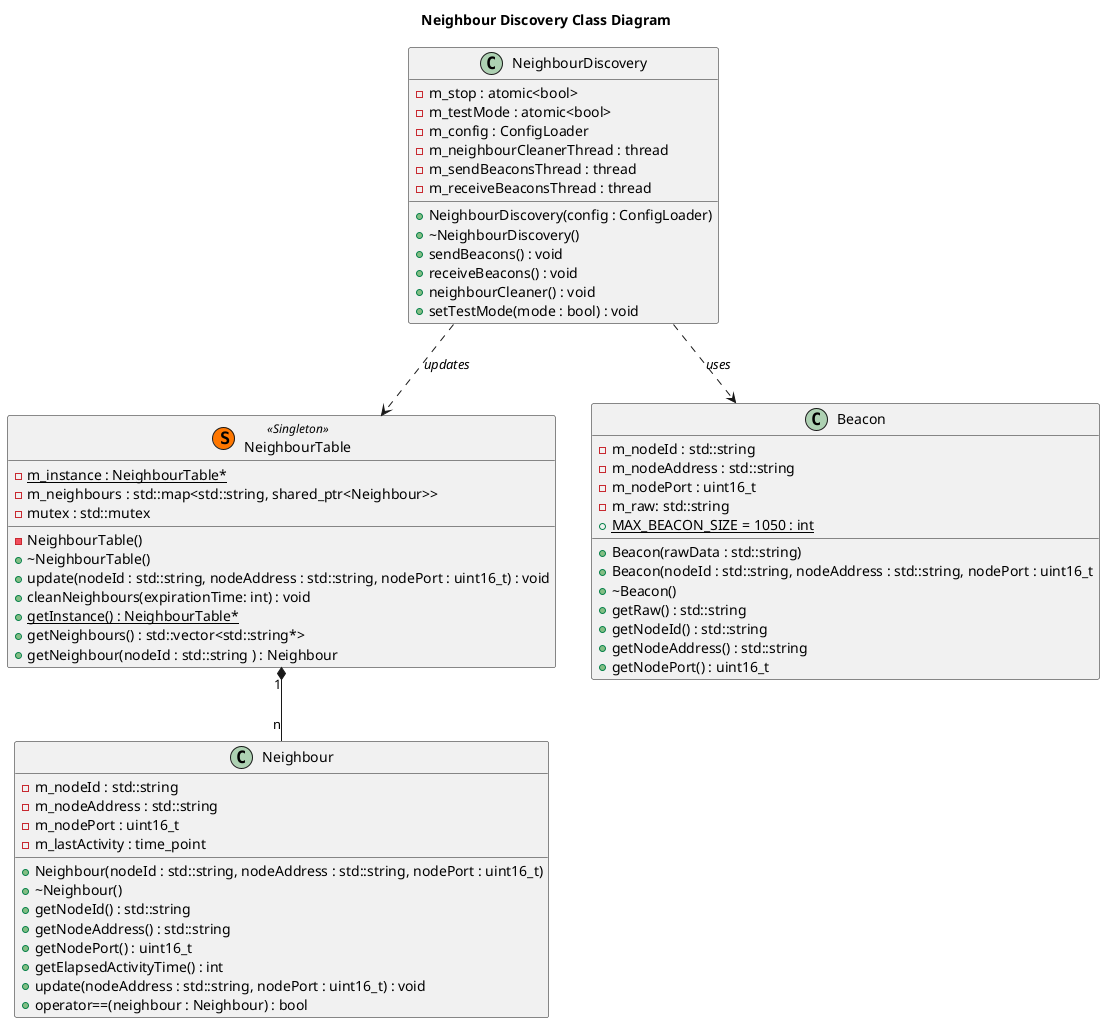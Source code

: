 @startuml

title Neighbour Discovery Class Diagram

class Neighbour {
	-m_nodeId : std::string
	-m_nodeAddress : std::string
	-m_nodePort : uint16_t
	-m_lastActivity : time_point
	+Neighbour(nodeId : std::string, nodeAddress : std::string, nodePort : uint16_t)
	+~Neighbour()
	+getNodeId() : std::string
	+getNodeAddress() : std::string
	+getNodePort() : uint16_t
	+getElapsedActivityTime() : int
	+update(nodeAddress : std::string, nodePort : uint16_t) : void
	+operator==(neighbour : Neighbour) : bool
}

class NeighbourTable << (S,#FF7700) Singleton >> {
 	-{static} m_instance : NeighbourTable*
 	-m_neighbours : std::map<std::string, shared_ptr<Neighbour>>
 	-mutex : std::mutex
	-NeighbourTable()
	+~NeighbourTable()
	+update(nodeId : std::string, nodeAddress : std::string, nodePort : uint16_t) : void
	+cleanNeighbours(expirationTime: int) : void
	+getInstance() : {static} NeighbourTable*
	+getNeighbours() : std::vector<std::string*>
	+getNeighbour(nodeId : std::string ) : Neighbour
}

class NeighbourDiscovery {
	-m_stop : atomic<bool>
	-m_testMode : atomic<bool>
	-m_config : ConfigLoader
	-m_neighbourCleanerThread : thread
	-m_sendBeaconsThread : thread
	-m_receiveBeaconsThread : thread
	+NeighbourDiscovery(config : ConfigLoader)
	+~NeighbourDiscovery()
	+sendBeacons() : void
	+receiveBeacons() : void
	+neighbourCleaner() : void
	+setTestMode(mode : bool) : void
}

class Beacon {
	-m_nodeId : std::string
	-m_nodeAddress : std::string
	-m_nodePort : uint16_t
	-m_raw: std::string
	+{static} MAX_BEACON_SIZE = 1050 : int
	+Beacon(rawData : std::string)
	+Beacon(nodeId : std::string, nodeAddress : std::string, nodePort : uint16_t
	+~Beacon()
	+getRaw() : std::string
	+getNodeId() : std::string
	+getNodeAddress() : std::string
	+getNodePort() : uint16_t
}

NeighbourDiscovery ..> Beacon : <i>uses</i>
NeighbourTable "1" *-- "n" Neighbour
NeighbourDiscovery ..> NeighbourTable : <i>updates</i>

@enduml